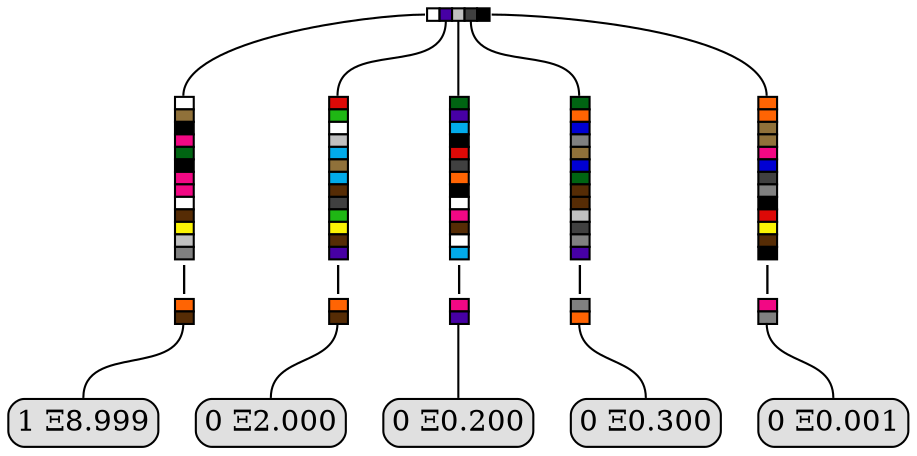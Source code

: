 digraph trie {
		node [shape=none margin=0 width=0 height=0]
		edge [dir = none headport=n tailport=s]
	
	n_ [label=<
	<table border="0" color="#000000" cellborder="1" cellspacing="0">
		<tr>

			<td bgcolor="#FFFFFF" port="h0"></td>

			<td bgcolor="#4700A5" port="h5"></td>

			<td bgcolor="#C0C0C0" port="h12"></td>

			<td bgcolor="#404040" port="h14"></td>

			<td bgcolor="#000000" port="h15"></td>

		</tr>
	</table>
    >];
	n_:h0 -> n_00;
	n_:h5 -> n_05;
	n_:h12 -> n_0c;
	n_:h14 -> n_0e;
	n_:h15 -> n_0f;

	n_00 [label=<
	<table border="0" color="#000000" cellborder="1" cellspacing="0">
			<tr><td bgcolor="#FFFFFF"></td></tr>
				<tr><td bgcolor="#90713A"></td></tr>
				<tr><td bgcolor="#000000"></td></tr>
				<tr><td bgcolor="#F20884"></td></tr>
				<tr><td bgcolor="#006412"></td></tr>
				<tr><td bgcolor="#000000"></td></tr>
				<tr><td bgcolor="#F20884"></td></tr>
				<tr><td bgcolor="#F20884"></td></tr>
				<tr><td bgcolor="#FFFFFF"></td></tr>
				<tr><td bgcolor="#562C05"></td></tr>
				<tr><td bgcolor="#FBF305"></td></tr>
				<tr><td bgcolor="#C0C0C0"></td></tr>
				<tr><td bgcolor="#808080"></td></tr>
				<tr><td border="0">|</td></tr>
					<tr><td bgcolor="#FF6403"></td></tr>
				<tr><td bgcolor="#562C05"></td></tr>
		
	</table>
	>];
	e_00000b0f04090f0404000a010c0d000502070e040d00060e020706050605040c000f05060405020205070501060d0709030a090b080d0600040d0c0f0d0f020a10 [label="1 Ξ8.999" margin=0.05 shape=Mrecord fillcolor="#E0E0E0" style=filled];
	n_00 -> e_00000b0f04090f0404000a010c0d000502070e040d00060e020706050605040c000f05060405020205070501060d0709030a090b080d0600040d0c0f0d0f020a10;

	n_05 [label=<
	<table border="0" color="#000000" cellborder="1" cellspacing="0">
			<tr><td bgcolor="#DD0907"></td></tr>
				<tr><td bgcolor="#1FB714"></td></tr>
				<tr><td bgcolor="#FFFFFF"></td></tr>
				<tr><td bgcolor="#C0C0C0"></td></tr>
				<tr><td bgcolor="#02ABEA"></td></tr>
				<tr><td bgcolor="#90713A"></td></tr>
				<tr><td bgcolor="#02ABEA"></td></tr>
				<tr><td bgcolor="#562C05"></td></tr>
				<tr><td bgcolor="#404040"></td></tr>
				<tr><td bgcolor="#1FB714"></td></tr>
				<tr><td bgcolor="#FBF305"></td></tr>
				<tr><td bgcolor="#562C05"></td></tr>
				<tr><td bgcolor="#4700A5"></td></tr>
				<tr><td border="0">|</td></tr>
					<tr><td bgcolor="#FF6403"></td></tr>
				<tr><td bgcolor="#562C05"></td></tr>
		
	</table>
	>];
	e_050308000c070b070a0e08010a05080e0b09080d090c07080d0e040a010f0d070f0d090503050f0c0905030e0d020b0e0600020d0a0a0a04010706070301020a10 [label="0 Ξ2.000" margin=0.05 shape=Mrecord fillcolor="#E0E0E0" style=filled];
	n_05 -> e_050308000c070b070a0e08010a05080e0b09080d090c07080d0e040a010f0d070f0d090503050f0c0905030e0d020b0e0600020d0a0a0a04010706070301020a10;

	n_0c [label=<
	<table border="0" color="#000000" cellborder="1" cellspacing="0">
			<tr><td bgcolor="#006412"></td></tr>
				<tr><td bgcolor="#4700A5"></td></tr>
				<tr><td bgcolor="#02ABEA"></td></tr>
				<tr><td bgcolor="#000000"></td></tr>
				<tr><td bgcolor="#DD0907"></td></tr>
				<tr><td bgcolor="#404040"></td></tr>
				<tr><td bgcolor="#FF6403"></td></tr>
				<tr><td bgcolor="#000000"></td></tr>
				<tr><td bgcolor="#FFFFFF"></td></tr>
				<tr><td bgcolor="#F20884"></td></tr>
				<tr><td bgcolor="#562C05"></td></tr>
				<tr><td bgcolor="#FFFFFF"></td></tr>
				<tr><td bgcolor="#02ABEA"></td></tr>
				<tr><td border="0">|</td></tr>
					<tr><td bgcolor="#F20884"></td></tr>
				<tr><td bgcolor="#4700A5"></td></tr>
		
	</table>
	>];
	e_0c0905070f030e020f00040a000706040c030a000409010b0107050f06090902060d0a06010e0f0b0c0c080f06010f0a010405050f0d020d020b040c0d0d040510 [label="0 Ξ0.200" margin=0.05 shape=Mrecord fillcolor="#E0E0E0" style=filled];
	n_0c -> e_0c0905070f030e020f00040a000706040c030a000409010b0107050f06090902060d0a06010e0f0b0c0c080f06010f0a010405050f0d020d020b040c0d0d040510;

	n_0e [label=<
	<table border="0" color="#000000" cellborder="1" cellspacing="0">
			<tr><td bgcolor="#006412"></td></tr>
				<tr><td bgcolor="#FF6403"></td></tr>
				<tr><td bgcolor="#0000D3"></td></tr>
				<tr><td bgcolor="#808080"></td></tr>
				<tr><td bgcolor="#90713A"></td></tr>
				<tr><td bgcolor="#0000D3"></td></tr>
				<tr><td bgcolor="#006412"></td></tr>
				<tr><td bgcolor="#562C05"></td></tr>
				<tr><td bgcolor="#562C05"></td></tr>
				<tr><td bgcolor="#C0C0C0"></td></tr>
				<tr><td bgcolor="#404040"></td></tr>
				<tr><td bgcolor="#808080"></td></tr>
				<tr><td bgcolor="#4700A5"></td></tr>
				<tr><td border="0">|</td></tr>
					<tr><td bgcolor="#808080"></td></tr>
				<tr><td bgcolor="#FF6403"></td></tr>
		
	</table>
	>];
	e_0e0902060d0b06090a0a0c0e0d0501080e090b090f000f0403040a0407030e070107040100090c0904030504080b0b080f02030b0e04010c0a07060d090a0d0210 [label="0 Ξ0.300" margin=0.05 shape=Mrecord fillcolor="#E0E0E0" style=filled];
	n_0e -> e_0e0902060d0b06090a0a0c0e0d0501080e090b090f000f0403040a0407030e070107040100090c0904030504080b0b080f02030b0e04010c0a07060d090a0d0210;

	n_0f [label=<
	<table border="0" color="#000000" cellborder="1" cellspacing="0">
			<tr><td bgcolor="#FF6403"></td></tr>
				<tr><td bgcolor="#FF6403"></td></tr>
				<tr><td bgcolor="#90713A"></td></tr>
				<tr><td bgcolor="#90713A"></td></tr>
				<tr><td bgcolor="#F20884"></td></tr>
				<tr><td bgcolor="#0000D3"></td></tr>
				<tr><td bgcolor="#404040"></td></tr>
				<tr><td bgcolor="#808080"></td></tr>
				<tr><td bgcolor="#000000"></td></tr>
				<tr><td bgcolor="#DD0907"></td></tr>
				<tr><td bgcolor="#FBF305"></td></tr>
				<tr><td bgcolor="#562C05"></td></tr>
				<tr><td bgcolor="#000000"></td></tr>
				<tr><td border="0">|</td></tr>
					<tr><td bgcolor="#F20884"></td></tr>
				<tr><td bgcolor="#808080"></td></tr>
		
	</table>
	>];
	e_0f02020b0b04060e0d0f03010a0f0805050903080b0e0f0a0a0807000e0d030d08060a040a0d09030a090e0c0f070c06030c0e0a0a08000d0a0e0a090a0c040d10 [label="0 Ξ0.001" margin=0.05 shape=Mrecord fillcolor="#E0E0E0" style=filled];
	n_0f -> e_0f02020b0b04060e0d0f03010a0f0805050903080b0e0f0a0a0807000e0d030d08060a040a0d09030a090e0c0f070c06030c0e0a0a08000d0a0e0a090a0c040d10;
}
